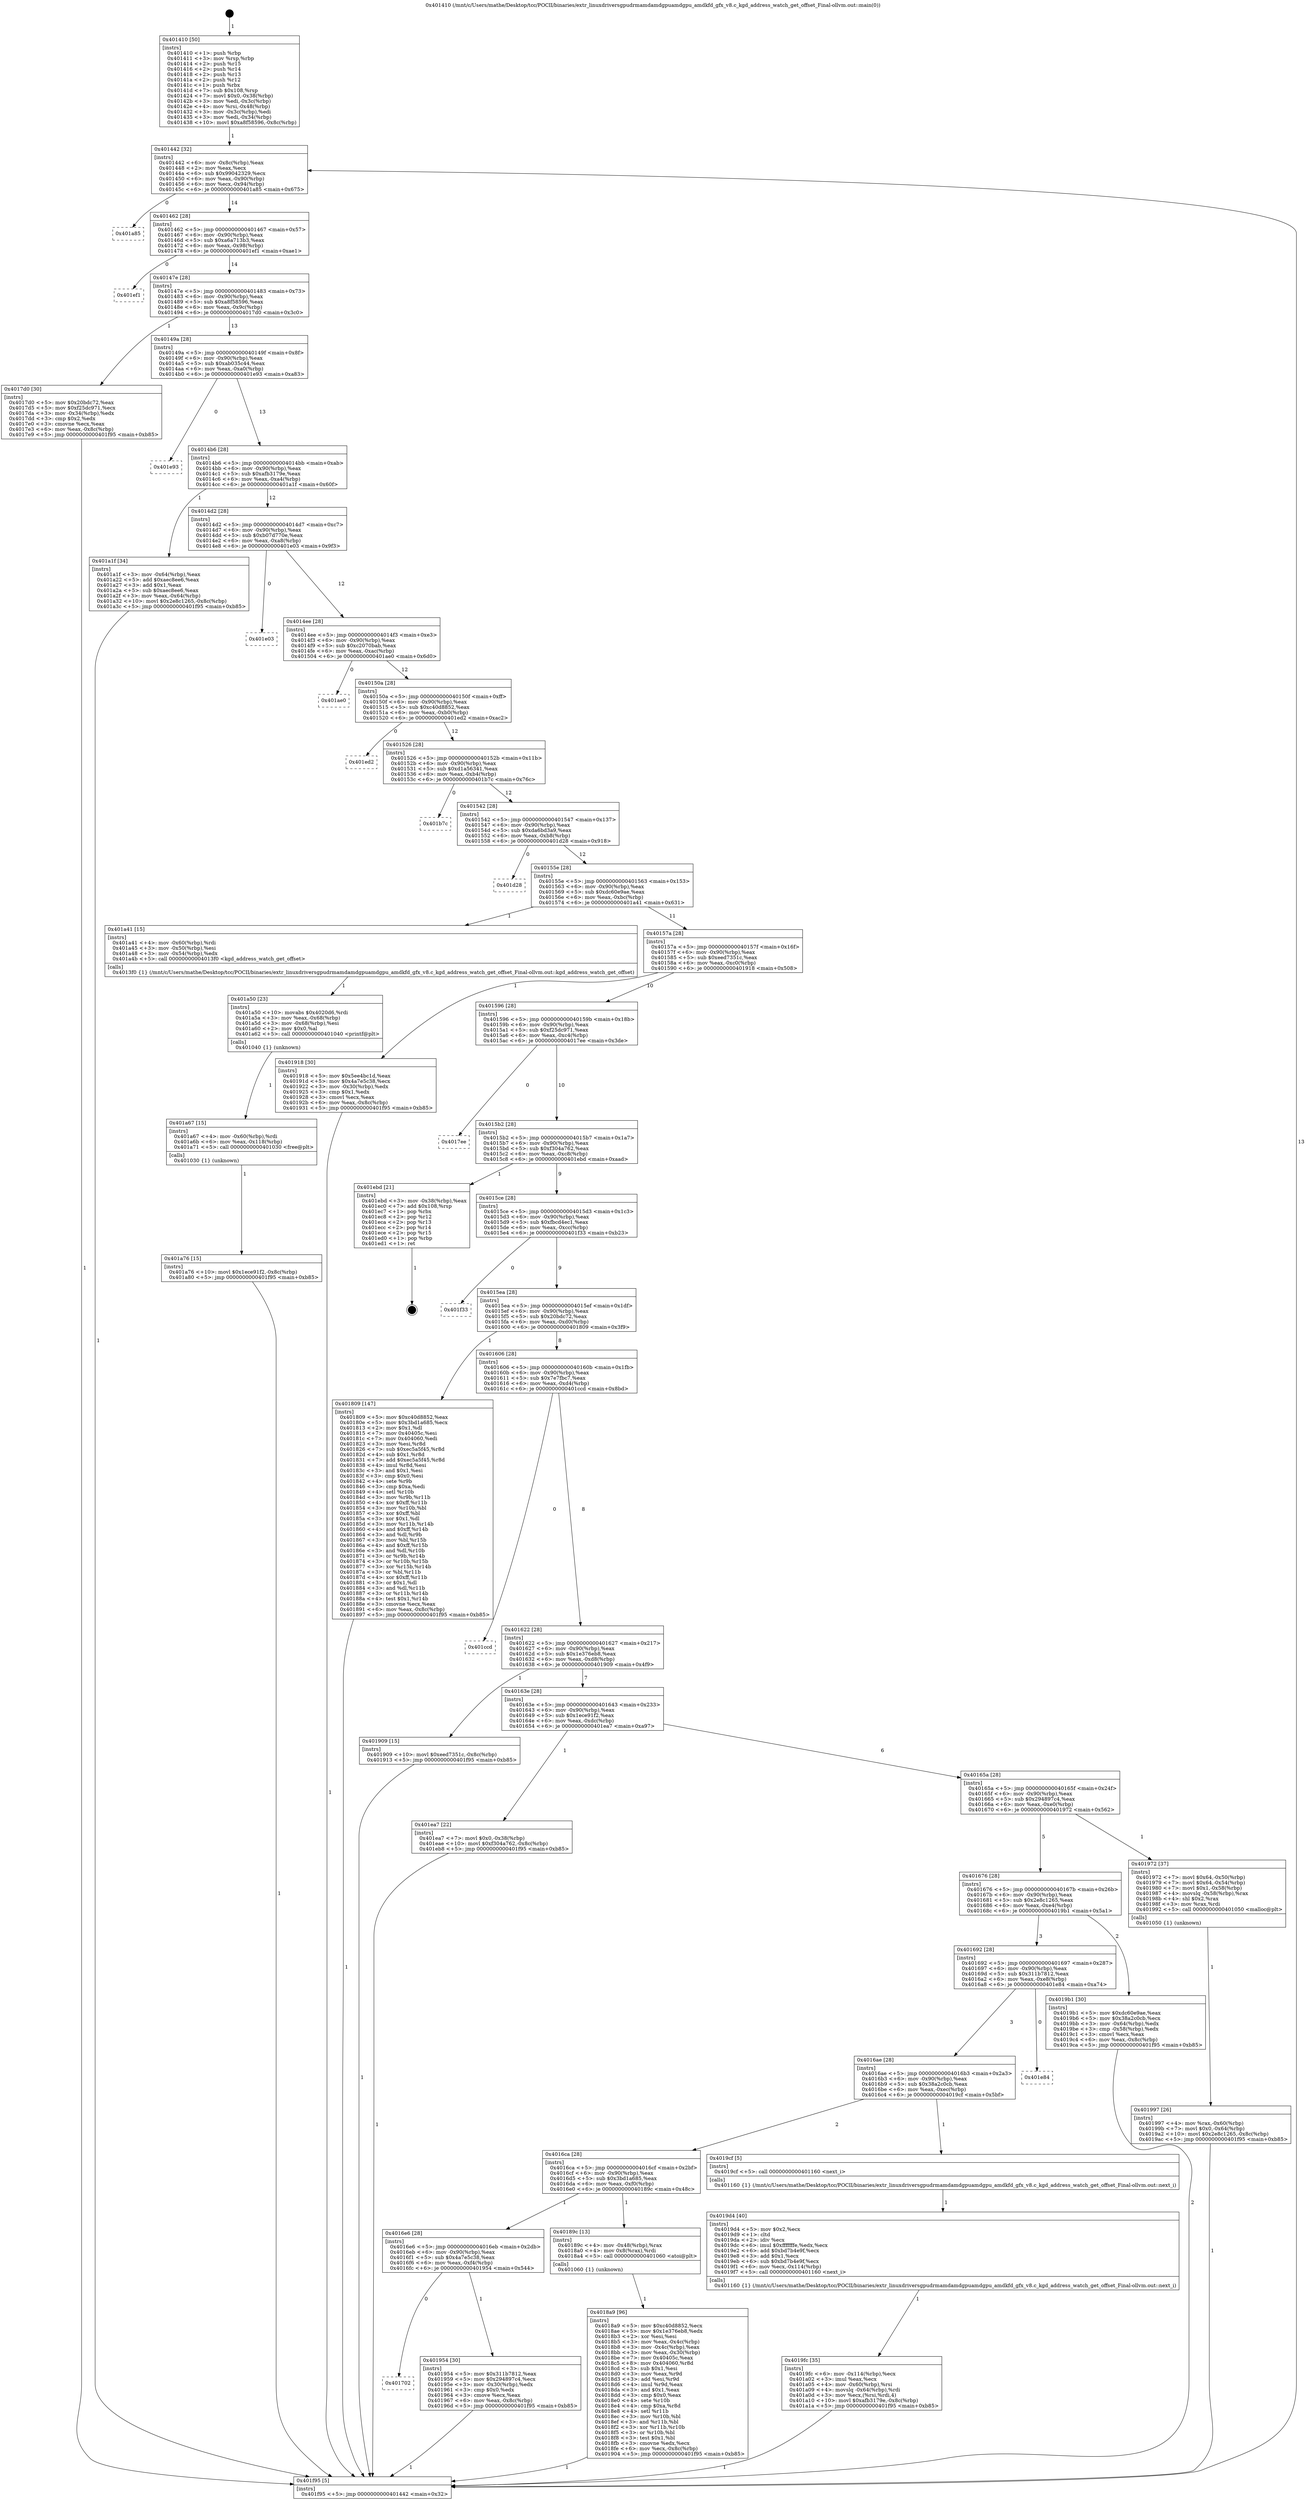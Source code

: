digraph "0x401410" {
  label = "0x401410 (/mnt/c/Users/mathe/Desktop/tcc/POCII/binaries/extr_linuxdriversgpudrmamdamdgpuamdgpu_amdkfd_gfx_v8.c_kgd_address_watch_get_offset_Final-ollvm.out::main(0))"
  labelloc = "t"
  node[shape=record]

  Entry [label="",width=0.3,height=0.3,shape=circle,fillcolor=black,style=filled]
  "0x401442" [label="{
     0x401442 [32]\l
     | [instrs]\l
     &nbsp;&nbsp;0x401442 \<+6\>: mov -0x8c(%rbp),%eax\l
     &nbsp;&nbsp;0x401448 \<+2\>: mov %eax,%ecx\l
     &nbsp;&nbsp;0x40144a \<+6\>: sub $0x99042329,%ecx\l
     &nbsp;&nbsp;0x401450 \<+6\>: mov %eax,-0x90(%rbp)\l
     &nbsp;&nbsp;0x401456 \<+6\>: mov %ecx,-0x94(%rbp)\l
     &nbsp;&nbsp;0x40145c \<+6\>: je 0000000000401a85 \<main+0x675\>\l
  }"]
  "0x401a85" [label="{
     0x401a85\l
  }", style=dashed]
  "0x401462" [label="{
     0x401462 [28]\l
     | [instrs]\l
     &nbsp;&nbsp;0x401462 \<+5\>: jmp 0000000000401467 \<main+0x57\>\l
     &nbsp;&nbsp;0x401467 \<+6\>: mov -0x90(%rbp),%eax\l
     &nbsp;&nbsp;0x40146d \<+5\>: sub $0xa6a713b3,%eax\l
     &nbsp;&nbsp;0x401472 \<+6\>: mov %eax,-0x98(%rbp)\l
     &nbsp;&nbsp;0x401478 \<+6\>: je 0000000000401ef1 \<main+0xae1\>\l
  }"]
  Exit [label="",width=0.3,height=0.3,shape=circle,fillcolor=black,style=filled,peripheries=2]
  "0x401ef1" [label="{
     0x401ef1\l
  }", style=dashed]
  "0x40147e" [label="{
     0x40147e [28]\l
     | [instrs]\l
     &nbsp;&nbsp;0x40147e \<+5\>: jmp 0000000000401483 \<main+0x73\>\l
     &nbsp;&nbsp;0x401483 \<+6\>: mov -0x90(%rbp),%eax\l
     &nbsp;&nbsp;0x401489 \<+5\>: sub $0xa8f58596,%eax\l
     &nbsp;&nbsp;0x40148e \<+6\>: mov %eax,-0x9c(%rbp)\l
     &nbsp;&nbsp;0x401494 \<+6\>: je 00000000004017d0 \<main+0x3c0\>\l
  }"]
  "0x401a76" [label="{
     0x401a76 [15]\l
     | [instrs]\l
     &nbsp;&nbsp;0x401a76 \<+10\>: movl $0x1ece91f2,-0x8c(%rbp)\l
     &nbsp;&nbsp;0x401a80 \<+5\>: jmp 0000000000401f95 \<main+0xb85\>\l
  }"]
  "0x4017d0" [label="{
     0x4017d0 [30]\l
     | [instrs]\l
     &nbsp;&nbsp;0x4017d0 \<+5\>: mov $0x20bdc72,%eax\l
     &nbsp;&nbsp;0x4017d5 \<+5\>: mov $0xf25dc971,%ecx\l
     &nbsp;&nbsp;0x4017da \<+3\>: mov -0x34(%rbp),%edx\l
     &nbsp;&nbsp;0x4017dd \<+3\>: cmp $0x2,%edx\l
     &nbsp;&nbsp;0x4017e0 \<+3\>: cmovne %ecx,%eax\l
     &nbsp;&nbsp;0x4017e3 \<+6\>: mov %eax,-0x8c(%rbp)\l
     &nbsp;&nbsp;0x4017e9 \<+5\>: jmp 0000000000401f95 \<main+0xb85\>\l
  }"]
  "0x40149a" [label="{
     0x40149a [28]\l
     | [instrs]\l
     &nbsp;&nbsp;0x40149a \<+5\>: jmp 000000000040149f \<main+0x8f\>\l
     &nbsp;&nbsp;0x40149f \<+6\>: mov -0x90(%rbp),%eax\l
     &nbsp;&nbsp;0x4014a5 \<+5\>: sub $0xab035c44,%eax\l
     &nbsp;&nbsp;0x4014aa \<+6\>: mov %eax,-0xa0(%rbp)\l
     &nbsp;&nbsp;0x4014b0 \<+6\>: je 0000000000401e93 \<main+0xa83\>\l
  }"]
  "0x401f95" [label="{
     0x401f95 [5]\l
     | [instrs]\l
     &nbsp;&nbsp;0x401f95 \<+5\>: jmp 0000000000401442 \<main+0x32\>\l
  }"]
  "0x401410" [label="{
     0x401410 [50]\l
     | [instrs]\l
     &nbsp;&nbsp;0x401410 \<+1\>: push %rbp\l
     &nbsp;&nbsp;0x401411 \<+3\>: mov %rsp,%rbp\l
     &nbsp;&nbsp;0x401414 \<+2\>: push %r15\l
     &nbsp;&nbsp;0x401416 \<+2\>: push %r14\l
     &nbsp;&nbsp;0x401418 \<+2\>: push %r13\l
     &nbsp;&nbsp;0x40141a \<+2\>: push %r12\l
     &nbsp;&nbsp;0x40141c \<+1\>: push %rbx\l
     &nbsp;&nbsp;0x40141d \<+7\>: sub $0x108,%rsp\l
     &nbsp;&nbsp;0x401424 \<+7\>: movl $0x0,-0x38(%rbp)\l
     &nbsp;&nbsp;0x40142b \<+3\>: mov %edi,-0x3c(%rbp)\l
     &nbsp;&nbsp;0x40142e \<+4\>: mov %rsi,-0x48(%rbp)\l
     &nbsp;&nbsp;0x401432 \<+3\>: mov -0x3c(%rbp),%edi\l
     &nbsp;&nbsp;0x401435 \<+3\>: mov %edi,-0x34(%rbp)\l
     &nbsp;&nbsp;0x401438 \<+10\>: movl $0xa8f58596,-0x8c(%rbp)\l
  }"]
  "0x401a67" [label="{
     0x401a67 [15]\l
     | [instrs]\l
     &nbsp;&nbsp;0x401a67 \<+4\>: mov -0x60(%rbp),%rdi\l
     &nbsp;&nbsp;0x401a6b \<+6\>: mov %eax,-0x118(%rbp)\l
     &nbsp;&nbsp;0x401a71 \<+5\>: call 0000000000401030 \<free@plt\>\l
     | [calls]\l
     &nbsp;&nbsp;0x401030 \{1\} (unknown)\l
  }"]
  "0x401e93" [label="{
     0x401e93\l
  }", style=dashed]
  "0x4014b6" [label="{
     0x4014b6 [28]\l
     | [instrs]\l
     &nbsp;&nbsp;0x4014b6 \<+5\>: jmp 00000000004014bb \<main+0xab\>\l
     &nbsp;&nbsp;0x4014bb \<+6\>: mov -0x90(%rbp),%eax\l
     &nbsp;&nbsp;0x4014c1 \<+5\>: sub $0xafb3179e,%eax\l
     &nbsp;&nbsp;0x4014c6 \<+6\>: mov %eax,-0xa4(%rbp)\l
     &nbsp;&nbsp;0x4014cc \<+6\>: je 0000000000401a1f \<main+0x60f\>\l
  }"]
  "0x401a50" [label="{
     0x401a50 [23]\l
     | [instrs]\l
     &nbsp;&nbsp;0x401a50 \<+10\>: movabs $0x4020d6,%rdi\l
     &nbsp;&nbsp;0x401a5a \<+3\>: mov %eax,-0x68(%rbp)\l
     &nbsp;&nbsp;0x401a5d \<+3\>: mov -0x68(%rbp),%esi\l
     &nbsp;&nbsp;0x401a60 \<+2\>: mov $0x0,%al\l
     &nbsp;&nbsp;0x401a62 \<+5\>: call 0000000000401040 \<printf@plt\>\l
     | [calls]\l
     &nbsp;&nbsp;0x401040 \{1\} (unknown)\l
  }"]
  "0x401a1f" [label="{
     0x401a1f [34]\l
     | [instrs]\l
     &nbsp;&nbsp;0x401a1f \<+3\>: mov -0x64(%rbp),%eax\l
     &nbsp;&nbsp;0x401a22 \<+5\>: add $0xaec8ee6,%eax\l
     &nbsp;&nbsp;0x401a27 \<+3\>: add $0x1,%eax\l
     &nbsp;&nbsp;0x401a2a \<+5\>: sub $0xaec8ee6,%eax\l
     &nbsp;&nbsp;0x401a2f \<+3\>: mov %eax,-0x64(%rbp)\l
     &nbsp;&nbsp;0x401a32 \<+10\>: movl $0x2e8c1265,-0x8c(%rbp)\l
     &nbsp;&nbsp;0x401a3c \<+5\>: jmp 0000000000401f95 \<main+0xb85\>\l
  }"]
  "0x4014d2" [label="{
     0x4014d2 [28]\l
     | [instrs]\l
     &nbsp;&nbsp;0x4014d2 \<+5\>: jmp 00000000004014d7 \<main+0xc7\>\l
     &nbsp;&nbsp;0x4014d7 \<+6\>: mov -0x90(%rbp),%eax\l
     &nbsp;&nbsp;0x4014dd \<+5\>: sub $0xb07d770e,%eax\l
     &nbsp;&nbsp;0x4014e2 \<+6\>: mov %eax,-0xa8(%rbp)\l
     &nbsp;&nbsp;0x4014e8 \<+6\>: je 0000000000401e03 \<main+0x9f3\>\l
  }"]
  "0x4019fc" [label="{
     0x4019fc [35]\l
     | [instrs]\l
     &nbsp;&nbsp;0x4019fc \<+6\>: mov -0x114(%rbp),%ecx\l
     &nbsp;&nbsp;0x401a02 \<+3\>: imul %eax,%ecx\l
     &nbsp;&nbsp;0x401a05 \<+4\>: mov -0x60(%rbp),%rsi\l
     &nbsp;&nbsp;0x401a09 \<+4\>: movslq -0x64(%rbp),%rdi\l
     &nbsp;&nbsp;0x401a0d \<+3\>: mov %ecx,(%rsi,%rdi,4)\l
     &nbsp;&nbsp;0x401a10 \<+10\>: movl $0xafb3179e,-0x8c(%rbp)\l
     &nbsp;&nbsp;0x401a1a \<+5\>: jmp 0000000000401f95 \<main+0xb85\>\l
  }"]
  "0x401e03" [label="{
     0x401e03\l
  }", style=dashed]
  "0x4014ee" [label="{
     0x4014ee [28]\l
     | [instrs]\l
     &nbsp;&nbsp;0x4014ee \<+5\>: jmp 00000000004014f3 \<main+0xe3\>\l
     &nbsp;&nbsp;0x4014f3 \<+6\>: mov -0x90(%rbp),%eax\l
     &nbsp;&nbsp;0x4014f9 \<+5\>: sub $0xc2070bab,%eax\l
     &nbsp;&nbsp;0x4014fe \<+6\>: mov %eax,-0xac(%rbp)\l
     &nbsp;&nbsp;0x401504 \<+6\>: je 0000000000401ae0 \<main+0x6d0\>\l
  }"]
  "0x4019d4" [label="{
     0x4019d4 [40]\l
     | [instrs]\l
     &nbsp;&nbsp;0x4019d4 \<+5\>: mov $0x2,%ecx\l
     &nbsp;&nbsp;0x4019d9 \<+1\>: cltd\l
     &nbsp;&nbsp;0x4019da \<+2\>: idiv %ecx\l
     &nbsp;&nbsp;0x4019dc \<+6\>: imul $0xfffffffe,%edx,%ecx\l
     &nbsp;&nbsp;0x4019e2 \<+6\>: add $0xbd7b4e9f,%ecx\l
     &nbsp;&nbsp;0x4019e8 \<+3\>: add $0x1,%ecx\l
     &nbsp;&nbsp;0x4019eb \<+6\>: sub $0xbd7b4e9f,%ecx\l
     &nbsp;&nbsp;0x4019f1 \<+6\>: mov %ecx,-0x114(%rbp)\l
     &nbsp;&nbsp;0x4019f7 \<+5\>: call 0000000000401160 \<next_i\>\l
     | [calls]\l
     &nbsp;&nbsp;0x401160 \{1\} (/mnt/c/Users/mathe/Desktop/tcc/POCII/binaries/extr_linuxdriversgpudrmamdamdgpuamdgpu_amdkfd_gfx_v8.c_kgd_address_watch_get_offset_Final-ollvm.out::next_i)\l
  }"]
  "0x401ae0" [label="{
     0x401ae0\l
  }", style=dashed]
  "0x40150a" [label="{
     0x40150a [28]\l
     | [instrs]\l
     &nbsp;&nbsp;0x40150a \<+5\>: jmp 000000000040150f \<main+0xff\>\l
     &nbsp;&nbsp;0x40150f \<+6\>: mov -0x90(%rbp),%eax\l
     &nbsp;&nbsp;0x401515 \<+5\>: sub $0xc40d8852,%eax\l
     &nbsp;&nbsp;0x40151a \<+6\>: mov %eax,-0xb0(%rbp)\l
     &nbsp;&nbsp;0x401520 \<+6\>: je 0000000000401ed2 \<main+0xac2\>\l
  }"]
  "0x401997" [label="{
     0x401997 [26]\l
     | [instrs]\l
     &nbsp;&nbsp;0x401997 \<+4\>: mov %rax,-0x60(%rbp)\l
     &nbsp;&nbsp;0x40199b \<+7\>: movl $0x0,-0x64(%rbp)\l
     &nbsp;&nbsp;0x4019a2 \<+10\>: movl $0x2e8c1265,-0x8c(%rbp)\l
     &nbsp;&nbsp;0x4019ac \<+5\>: jmp 0000000000401f95 \<main+0xb85\>\l
  }"]
  "0x401ed2" [label="{
     0x401ed2\l
  }", style=dashed]
  "0x401526" [label="{
     0x401526 [28]\l
     | [instrs]\l
     &nbsp;&nbsp;0x401526 \<+5\>: jmp 000000000040152b \<main+0x11b\>\l
     &nbsp;&nbsp;0x40152b \<+6\>: mov -0x90(%rbp),%eax\l
     &nbsp;&nbsp;0x401531 \<+5\>: sub $0xd1a56341,%eax\l
     &nbsp;&nbsp;0x401536 \<+6\>: mov %eax,-0xb4(%rbp)\l
     &nbsp;&nbsp;0x40153c \<+6\>: je 0000000000401b7c \<main+0x76c\>\l
  }"]
  "0x401702" [label="{
     0x401702\l
  }", style=dashed]
  "0x401b7c" [label="{
     0x401b7c\l
  }", style=dashed]
  "0x401542" [label="{
     0x401542 [28]\l
     | [instrs]\l
     &nbsp;&nbsp;0x401542 \<+5\>: jmp 0000000000401547 \<main+0x137\>\l
     &nbsp;&nbsp;0x401547 \<+6\>: mov -0x90(%rbp),%eax\l
     &nbsp;&nbsp;0x40154d \<+5\>: sub $0xda6bd3a9,%eax\l
     &nbsp;&nbsp;0x401552 \<+6\>: mov %eax,-0xb8(%rbp)\l
     &nbsp;&nbsp;0x401558 \<+6\>: je 0000000000401d28 \<main+0x918\>\l
  }"]
  "0x401954" [label="{
     0x401954 [30]\l
     | [instrs]\l
     &nbsp;&nbsp;0x401954 \<+5\>: mov $0x311b7812,%eax\l
     &nbsp;&nbsp;0x401959 \<+5\>: mov $0x294897c4,%ecx\l
     &nbsp;&nbsp;0x40195e \<+3\>: mov -0x30(%rbp),%edx\l
     &nbsp;&nbsp;0x401961 \<+3\>: cmp $0x0,%edx\l
     &nbsp;&nbsp;0x401964 \<+3\>: cmove %ecx,%eax\l
     &nbsp;&nbsp;0x401967 \<+6\>: mov %eax,-0x8c(%rbp)\l
     &nbsp;&nbsp;0x40196d \<+5\>: jmp 0000000000401f95 \<main+0xb85\>\l
  }"]
  "0x401d28" [label="{
     0x401d28\l
  }", style=dashed]
  "0x40155e" [label="{
     0x40155e [28]\l
     | [instrs]\l
     &nbsp;&nbsp;0x40155e \<+5\>: jmp 0000000000401563 \<main+0x153\>\l
     &nbsp;&nbsp;0x401563 \<+6\>: mov -0x90(%rbp),%eax\l
     &nbsp;&nbsp;0x401569 \<+5\>: sub $0xdc60e9ae,%eax\l
     &nbsp;&nbsp;0x40156e \<+6\>: mov %eax,-0xbc(%rbp)\l
     &nbsp;&nbsp;0x401574 \<+6\>: je 0000000000401a41 \<main+0x631\>\l
  }"]
  "0x4018a9" [label="{
     0x4018a9 [96]\l
     | [instrs]\l
     &nbsp;&nbsp;0x4018a9 \<+5\>: mov $0xc40d8852,%ecx\l
     &nbsp;&nbsp;0x4018ae \<+5\>: mov $0x1e376eb8,%edx\l
     &nbsp;&nbsp;0x4018b3 \<+2\>: xor %esi,%esi\l
     &nbsp;&nbsp;0x4018b5 \<+3\>: mov %eax,-0x4c(%rbp)\l
     &nbsp;&nbsp;0x4018b8 \<+3\>: mov -0x4c(%rbp),%eax\l
     &nbsp;&nbsp;0x4018bb \<+3\>: mov %eax,-0x30(%rbp)\l
     &nbsp;&nbsp;0x4018be \<+7\>: mov 0x40405c,%eax\l
     &nbsp;&nbsp;0x4018c5 \<+8\>: mov 0x404060,%r8d\l
     &nbsp;&nbsp;0x4018cd \<+3\>: sub $0x1,%esi\l
     &nbsp;&nbsp;0x4018d0 \<+3\>: mov %eax,%r9d\l
     &nbsp;&nbsp;0x4018d3 \<+3\>: add %esi,%r9d\l
     &nbsp;&nbsp;0x4018d6 \<+4\>: imul %r9d,%eax\l
     &nbsp;&nbsp;0x4018da \<+3\>: and $0x1,%eax\l
     &nbsp;&nbsp;0x4018dd \<+3\>: cmp $0x0,%eax\l
     &nbsp;&nbsp;0x4018e0 \<+4\>: sete %r10b\l
     &nbsp;&nbsp;0x4018e4 \<+4\>: cmp $0xa,%r8d\l
     &nbsp;&nbsp;0x4018e8 \<+4\>: setl %r11b\l
     &nbsp;&nbsp;0x4018ec \<+3\>: mov %r10b,%bl\l
     &nbsp;&nbsp;0x4018ef \<+3\>: and %r11b,%bl\l
     &nbsp;&nbsp;0x4018f2 \<+3\>: xor %r11b,%r10b\l
     &nbsp;&nbsp;0x4018f5 \<+3\>: or %r10b,%bl\l
     &nbsp;&nbsp;0x4018f8 \<+3\>: test $0x1,%bl\l
     &nbsp;&nbsp;0x4018fb \<+3\>: cmovne %edx,%ecx\l
     &nbsp;&nbsp;0x4018fe \<+6\>: mov %ecx,-0x8c(%rbp)\l
     &nbsp;&nbsp;0x401904 \<+5\>: jmp 0000000000401f95 \<main+0xb85\>\l
  }"]
  "0x401a41" [label="{
     0x401a41 [15]\l
     | [instrs]\l
     &nbsp;&nbsp;0x401a41 \<+4\>: mov -0x60(%rbp),%rdi\l
     &nbsp;&nbsp;0x401a45 \<+3\>: mov -0x50(%rbp),%esi\l
     &nbsp;&nbsp;0x401a48 \<+3\>: mov -0x54(%rbp),%edx\l
     &nbsp;&nbsp;0x401a4b \<+5\>: call 00000000004013f0 \<kgd_address_watch_get_offset\>\l
     | [calls]\l
     &nbsp;&nbsp;0x4013f0 \{1\} (/mnt/c/Users/mathe/Desktop/tcc/POCII/binaries/extr_linuxdriversgpudrmamdamdgpuamdgpu_amdkfd_gfx_v8.c_kgd_address_watch_get_offset_Final-ollvm.out::kgd_address_watch_get_offset)\l
  }"]
  "0x40157a" [label="{
     0x40157a [28]\l
     | [instrs]\l
     &nbsp;&nbsp;0x40157a \<+5\>: jmp 000000000040157f \<main+0x16f\>\l
     &nbsp;&nbsp;0x40157f \<+6\>: mov -0x90(%rbp),%eax\l
     &nbsp;&nbsp;0x401585 \<+5\>: sub $0xeed7351c,%eax\l
     &nbsp;&nbsp;0x40158a \<+6\>: mov %eax,-0xc0(%rbp)\l
     &nbsp;&nbsp;0x401590 \<+6\>: je 0000000000401918 \<main+0x508\>\l
  }"]
  "0x4016e6" [label="{
     0x4016e6 [28]\l
     | [instrs]\l
     &nbsp;&nbsp;0x4016e6 \<+5\>: jmp 00000000004016eb \<main+0x2db\>\l
     &nbsp;&nbsp;0x4016eb \<+6\>: mov -0x90(%rbp),%eax\l
     &nbsp;&nbsp;0x4016f1 \<+5\>: sub $0x4a7e5c38,%eax\l
     &nbsp;&nbsp;0x4016f6 \<+6\>: mov %eax,-0xf4(%rbp)\l
     &nbsp;&nbsp;0x4016fc \<+6\>: je 0000000000401954 \<main+0x544\>\l
  }"]
  "0x401918" [label="{
     0x401918 [30]\l
     | [instrs]\l
     &nbsp;&nbsp;0x401918 \<+5\>: mov $0x5ee4bc1d,%eax\l
     &nbsp;&nbsp;0x40191d \<+5\>: mov $0x4a7e5c38,%ecx\l
     &nbsp;&nbsp;0x401922 \<+3\>: mov -0x30(%rbp),%edx\l
     &nbsp;&nbsp;0x401925 \<+3\>: cmp $0x1,%edx\l
     &nbsp;&nbsp;0x401928 \<+3\>: cmovl %ecx,%eax\l
     &nbsp;&nbsp;0x40192b \<+6\>: mov %eax,-0x8c(%rbp)\l
     &nbsp;&nbsp;0x401931 \<+5\>: jmp 0000000000401f95 \<main+0xb85\>\l
  }"]
  "0x401596" [label="{
     0x401596 [28]\l
     | [instrs]\l
     &nbsp;&nbsp;0x401596 \<+5\>: jmp 000000000040159b \<main+0x18b\>\l
     &nbsp;&nbsp;0x40159b \<+6\>: mov -0x90(%rbp),%eax\l
     &nbsp;&nbsp;0x4015a1 \<+5\>: sub $0xf25dc971,%eax\l
     &nbsp;&nbsp;0x4015a6 \<+6\>: mov %eax,-0xc4(%rbp)\l
     &nbsp;&nbsp;0x4015ac \<+6\>: je 00000000004017ee \<main+0x3de\>\l
  }"]
  "0x40189c" [label="{
     0x40189c [13]\l
     | [instrs]\l
     &nbsp;&nbsp;0x40189c \<+4\>: mov -0x48(%rbp),%rax\l
     &nbsp;&nbsp;0x4018a0 \<+4\>: mov 0x8(%rax),%rdi\l
     &nbsp;&nbsp;0x4018a4 \<+5\>: call 0000000000401060 \<atoi@plt\>\l
     | [calls]\l
     &nbsp;&nbsp;0x401060 \{1\} (unknown)\l
  }"]
  "0x4017ee" [label="{
     0x4017ee\l
  }", style=dashed]
  "0x4015b2" [label="{
     0x4015b2 [28]\l
     | [instrs]\l
     &nbsp;&nbsp;0x4015b2 \<+5\>: jmp 00000000004015b7 \<main+0x1a7\>\l
     &nbsp;&nbsp;0x4015b7 \<+6\>: mov -0x90(%rbp),%eax\l
     &nbsp;&nbsp;0x4015bd \<+5\>: sub $0xf304a762,%eax\l
     &nbsp;&nbsp;0x4015c2 \<+6\>: mov %eax,-0xc8(%rbp)\l
     &nbsp;&nbsp;0x4015c8 \<+6\>: je 0000000000401ebd \<main+0xaad\>\l
  }"]
  "0x4016ca" [label="{
     0x4016ca [28]\l
     | [instrs]\l
     &nbsp;&nbsp;0x4016ca \<+5\>: jmp 00000000004016cf \<main+0x2bf\>\l
     &nbsp;&nbsp;0x4016cf \<+6\>: mov -0x90(%rbp),%eax\l
     &nbsp;&nbsp;0x4016d5 \<+5\>: sub $0x3bd1a685,%eax\l
     &nbsp;&nbsp;0x4016da \<+6\>: mov %eax,-0xf0(%rbp)\l
     &nbsp;&nbsp;0x4016e0 \<+6\>: je 000000000040189c \<main+0x48c\>\l
  }"]
  "0x401ebd" [label="{
     0x401ebd [21]\l
     | [instrs]\l
     &nbsp;&nbsp;0x401ebd \<+3\>: mov -0x38(%rbp),%eax\l
     &nbsp;&nbsp;0x401ec0 \<+7\>: add $0x108,%rsp\l
     &nbsp;&nbsp;0x401ec7 \<+1\>: pop %rbx\l
     &nbsp;&nbsp;0x401ec8 \<+2\>: pop %r12\l
     &nbsp;&nbsp;0x401eca \<+2\>: pop %r13\l
     &nbsp;&nbsp;0x401ecc \<+2\>: pop %r14\l
     &nbsp;&nbsp;0x401ece \<+2\>: pop %r15\l
     &nbsp;&nbsp;0x401ed0 \<+1\>: pop %rbp\l
     &nbsp;&nbsp;0x401ed1 \<+1\>: ret\l
  }"]
  "0x4015ce" [label="{
     0x4015ce [28]\l
     | [instrs]\l
     &nbsp;&nbsp;0x4015ce \<+5\>: jmp 00000000004015d3 \<main+0x1c3\>\l
     &nbsp;&nbsp;0x4015d3 \<+6\>: mov -0x90(%rbp),%eax\l
     &nbsp;&nbsp;0x4015d9 \<+5\>: sub $0xfbcd4ec1,%eax\l
     &nbsp;&nbsp;0x4015de \<+6\>: mov %eax,-0xcc(%rbp)\l
     &nbsp;&nbsp;0x4015e4 \<+6\>: je 0000000000401f33 \<main+0xb23\>\l
  }"]
  "0x4019cf" [label="{
     0x4019cf [5]\l
     | [instrs]\l
     &nbsp;&nbsp;0x4019cf \<+5\>: call 0000000000401160 \<next_i\>\l
     | [calls]\l
     &nbsp;&nbsp;0x401160 \{1\} (/mnt/c/Users/mathe/Desktop/tcc/POCII/binaries/extr_linuxdriversgpudrmamdamdgpuamdgpu_amdkfd_gfx_v8.c_kgd_address_watch_get_offset_Final-ollvm.out::next_i)\l
  }"]
  "0x401f33" [label="{
     0x401f33\l
  }", style=dashed]
  "0x4015ea" [label="{
     0x4015ea [28]\l
     | [instrs]\l
     &nbsp;&nbsp;0x4015ea \<+5\>: jmp 00000000004015ef \<main+0x1df\>\l
     &nbsp;&nbsp;0x4015ef \<+6\>: mov -0x90(%rbp),%eax\l
     &nbsp;&nbsp;0x4015f5 \<+5\>: sub $0x20bdc72,%eax\l
     &nbsp;&nbsp;0x4015fa \<+6\>: mov %eax,-0xd0(%rbp)\l
     &nbsp;&nbsp;0x401600 \<+6\>: je 0000000000401809 \<main+0x3f9\>\l
  }"]
  "0x4016ae" [label="{
     0x4016ae [28]\l
     | [instrs]\l
     &nbsp;&nbsp;0x4016ae \<+5\>: jmp 00000000004016b3 \<main+0x2a3\>\l
     &nbsp;&nbsp;0x4016b3 \<+6\>: mov -0x90(%rbp),%eax\l
     &nbsp;&nbsp;0x4016b9 \<+5\>: sub $0x38a2c0cb,%eax\l
     &nbsp;&nbsp;0x4016be \<+6\>: mov %eax,-0xec(%rbp)\l
     &nbsp;&nbsp;0x4016c4 \<+6\>: je 00000000004019cf \<main+0x5bf\>\l
  }"]
  "0x401809" [label="{
     0x401809 [147]\l
     | [instrs]\l
     &nbsp;&nbsp;0x401809 \<+5\>: mov $0xc40d8852,%eax\l
     &nbsp;&nbsp;0x40180e \<+5\>: mov $0x3bd1a685,%ecx\l
     &nbsp;&nbsp;0x401813 \<+2\>: mov $0x1,%dl\l
     &nbsp;&nbsp;0x401815 \<+7\>: mov 0x40405c,%esi\l
     &nbsp;&nbsp;0x40181c \<+7\>: mov 0x404060,%edi\l
     &nbsp;&nbsp;0x401823 \<+3\>: mov %esi,%r8d\l
     &nbsp;&nbsp;0x401826 \<+7\>: sub $0xec5a5f45,%r8d\l
     &nbsp;&nbsp;0x40182d \<+4\>: sub $0x1,%r8d\l
     &nbsp;&nbsp;0x401831 \<+7\>: add $0xec5a5f45,%r8d\l
     &nbsp;&nbsp;0x401838 \<+4\>: imul %r8d,%esi\l
     &nbsp;&nbsp;0x40183c \<+3\>: and $0x1,%esi\l
     &nbsp;&nbsp;0x40183f \<+3\>: cmp $0x0,%esi\l
     &nbsp;&nbsp;0x401842 \<+4\>: sete %r9b\l
     &nbsp;&nbsp;0x401846 \<+3\>: cmp $0xa,%edi\l
     &nbsp;&nbsp;0x401849 \<+4\>: setl %r10b\l
     &nbsp;&nbsp;0x40184d \<+3\>: mov %r9b,%r11b\l
     &nbsp;&nbsp;0x401850 \<+4\>: xor $0xff,%r11b\l
     &nbsp;&nbsp;0x401854 \<+3\>: mov %r10b,%bl\l
     &nbsp;&nbsp;0x401857 \<+3\>: xor $0xff,%bl\l
     &nbsp;&nbsp;0x40185a \<+3\>: xor $0x1,%dl\l
     &nbsp;&nbsp;0x40185d \<+3\>: mov %r11b,%r14b\l
     &nbsp;&nbsp;0x401860 \<+4\>: and $0xff,%r14b\l
     &nbsp;&nbsp;0x401864 \<+3\>: and %dl,%r9b\l
     &nbsp;&nbsp;0x401867 \<+3\>: mov %bl,%r15b\l
     &nbsp;&nbsp;0x40186a \<+4\>: and $0xff,%r15b\l
     &nbsp;&nbsp;0x40186e \<+3\>: and %dl,%r10b\l
     &nbsp;&nbsp;0x401871 \<+3\>: or %r9b,%r14b\l
     &nbsp;&nbsp;0x401874 \<+3\>: or %r10b,%r15b\l
     &nbsp;&nbsp;0x401877 \<+3\>: xor %r15b,%r14b\l
     &nbsp;&nbsp;0x40187a \<+3\>: or %bl,%r11b\l
     &nbsp;&nbsp;0x40187d \<+4\>: xor $0xff,%r11b\l
     &nbsp;&nbsp;0x401881 \<+3\>: or $0x1,%dl\l
     &nbsp;&nbsp;0x401884 \<+3\>: and %dl,%r11b\l
     &nbsp;&nbsp;0x401887 \<+3\>: or %r11b,%r14b\l
     &nbsp;&nbsp;0x40188a \<+4\>: test $0x1,%r14b\l
     &nbsp;&nbsp;0x40188e \<+3\>: cmovne %ecx,%eax\l
     &nbsp;&nbsp;0x401891 \<+6\>: mov %eax,-0x8c(%rbp)\l
     &nbsp;&nbsp;0x401897 \<+5\>: jmp 0000000000401f95 \<main+0xb85\>\l
  }"]
  "0x401606" [label="{
     0x401606 [28]\l
     | [instrs]\l
     &nbsp;&nbsp;0x401606 \<+5\>: jmp 000000000040160b \<main+0x1fb\>\l
     &nbsp;&nbsp;0x40160b \<+6\>: mov -0x90(%rbp),%eax\l
     &nbsp;&nbsp;0x401611 \<+5\>: sub $0x7e7fbc7,%eax\l
     &nbsp;&nbsp;0x401616 \<+6\>: mov %eax,-0xd4(%rbp)\l
     &nbsp;&nbsp;0x40161c \<+6\>: je 0000000000401ccd \<main+0x8bd\>\l
  }"]
  "0x401e84" [label="{
     0x401e84\l
  }", style=dashed]
  "0x401ccd" [label="{
     0x401ccd\l
  }", style=dashed]
  "0x401622" [label="{
     0x401622 [28]\l
     | [instrs]\l
     &nbsp;&nbsp;0x401622 \<+5\>: jmp 0000000000401627 \<main+0x217\>\l
     &nbsp;&nbsp;0x401627 \<+6\>: mov -0x90(%rbp),%eax\l
     &nbsp;&nbsp;0x40162d \<+5\>: sub $0x1e376eb8,%eax\l
     &nbsp;&nbsp;0x401632 \<+6\>: mov %eax,-0xd8(%rbp)\l
     &nbsp;&nbsp;0x401638 \<+6\>: je 0000000000401909 \<main+0x4f9\>\l
  }"]
  "0x401692" [label="{
     0x401692 [28]\l
     | [instrs]\l
     &nbsp;&nbsp;0x401692 \<+5\>: jmp 0000000000401697 \<main+0x287\>\l
     &nbsp;&nbsp;0x401697 \<+6\>: mov -0x90(%rbp),%eax\l
     &nbsp;&nbsp;0x40169d \<+5\>: sub $0x311b7812,%eax\l
     &nbsp;&nbsp;0x4016a2 \<+6\>: mov %eax,-0xe8(%rbp)\l
     &nbsp;&nbsp;0x4016a8 \<+6\>: je 0000000000401e84 \<main+0xa74\>\l
  }"]
  "0x401909" [label="{
     0x401909 [15]\l
     | [instrs]\l
     &nbsp;&nbsp;0x401909 \<+10\>: movl $0xeed7351c,-0x8c(%rbp)\l
     &nbsp;&nbsp;0x401913 \<+5\>: jmp 0000000000401f95 \<main+0xb85\>\l
  }"]
  "0x40163e" [label="{
     0x40163e [28]\l
     | [instrs]\l
     &nbsp;&nbsp;0x40163e \<+5\>: jmp 0000000000401643 \<main+0x233\>\l
     &nbsp;&nbsp;0x401643 \<+6\>: mov -0x90(%rbp),%eax\l
     &nbsp;&nbsp;0x401649 \<+5\>: sub $0x1ece91f2,%eax\l
     &nbsp;&nbsp;0x40164e \<+6\>: mov %eax,-0xdc(%rbp)\l
     &nbsp;&nbsp;0x401654 \<+6\>: je 0000000000401ea7 \<main+0xa97\>\l
  }"]
  "0x4019b1" [label="{
     0x4019b1 [30]\l
     | [instrs]\l
     &nbsp;&nbsp;0x4019b1 \<+5\>: mov $0xdc60e9ae,%eax\l
     &nbsp;&nbsp;0x4019b6 \<+5\>: mov $0x38a2c0cb,%ecx\l
     &nbsp;&nbsp;0x4019bb \<+3\>: mov -0x64(%rbp),%edx\l
     &nbsp;&nbsp;0x4019be \<+3\>: cmp -0x58(%rbp),%edx\l
     &nbsp;&nbsp;0x4019c1 \<+3\>: cmovl %ecx,%eax\l
     &nbsp;&nbsp;0x4019c4 \<+6\>: mov %eax,-0x8c(%rbp)\l
     &nbsp;&nbsp;0x4019ca \<+5\>: jmp 0000000000401f95 \<main+0xb85\>\l
  }"]
  "0x401ea7" [label="{
     0x401ea7 [22]\l
     | [instrs]\l
     &nbsp;&nbsp;0x401ea7 \<+7\>: movl $0x0,-0x38(%rbp)\l
     &nbsp;&nbsp;0x401eae \<+10\>: movl $0xf304a762,-0x8c(%rbp)\l
     &nbsp;&nbsp;0x401eb8 \<+5\>: jmp 0000000000401f95 \<main+0xb85\>\l
  }"]
  "0x40165a" [label="{
     0x40165a [28]\l
     | [instrs]\l
     &nbsp;&nbsp;0x40165a \<+5\>: jmp 000000000040165f \<main+0x24f\>\l
     &nbsp;&nbsp;0x40165f \<+6\>: mov -0x90(%rbp),%eax\l
     &nbsp;&nbsp;0x401665 \<+5\>: sub $0x294897c4,%eax\l
     &nbsp;&nbsp;0x40166a \<+6\>: mov %eax,-0xe0(%rbp)\l
     &nbsp;&nbsp;0x401670 \<+6\>: je 0000000000401972 \<main+0x562\>\l
  }"]
  "0x401676" [label="{
     0x401676 [28]\l
     | [instrs]\l
     &nbsp;&nbsp;0x401676 \<+5\>: jmp 000000000040167b \<main+0x26b\>\l
     &nbsp;&nbsp;0x40167b \<+6\>: mov -0x90(%rbp),%eax\l
     &nbsp;&nbsp;0x401681 \<+5\>: sub $0x2e8c1265,%eax\l
     &nbsp;&nbsp;0x401686 \<+6\>: mov %eax,-0xe4(%rbp)\l
     &nbsp;&nbsp;0x40168c \<+6\>: je 00000000004019b1 \<main+0x5a1\>\l
  }"]
  "0x401972" [label="{
     0x401972 [37]\l
     | [instrs]\l
     &nbsp;&nbsp;0x401972 \<+7\>: movl $0x64,-0x50(%rbp)\l
     &nbsp;&nbsp;0x401979 \<+7\>: movl $0x64,-0x54(%rbp)\l
     &nbsp;&nbsp;0x401980 \<+7\>: movl $0x1,-0x58(%rbp)\l
     &nbsp;&nbsp;0x401987 \<+4\>: movslq -0x58(%rbp),%rax\l
     &nbsp;&nbsp;0x40198b \<+4\>: shl $0x2,%rax\l
     &nbsp;&nbsp;0x40198f \<+3\>: mov %rax,%rdi\l
     &nbsp;&nbsp;0x401992 \<+5\>: call 0000000000401050 \<malloc@plt\>\l
     | [calls]\l
     &nbsp;&nbsp;0x401050 \{1\} (unknown)\l
  }"]
  Entry -> "0x401410" [label=" 1"]
  "0x401442" -> "0x401a85" [label=" 0"]
  "0x401442" -> "0x401462" [label=" 14"]
  "0x401ebd" -> Exit [label=" 1"]
  "0x401462" -> "0x401ef1" [label=" 0"]
  "0x401462" -> "0x40147e" [label=" 14"]
  "0x401ea7" -> "0x401f95" [label=" 1"]
  "0x40147e" -> "0x4017d0" [label=" 1"]
  "0x40147e" -> "0x40149a" [label=" 13"]
  "0x4017d0" -> "0x401f95" [label=" 1"]
  "0x401410" -> "0x401442" [label=" 1"]
  "0x401f95" -> "0x401442" [label=" 13"]
  "0x401a76" -> "0x401f95" [label=" 1"]
  "0x40149a" -> "0x401e93" [label=" 0"]
  "0x40149a" -> "0x4014b6" [label=" 13"]
  "0x401a67" -> "0x401a76" [label=" 1"]
  "0x4014b6" -> "0x401a1f" [label=" 1"]
  "0x4014b6" -> "0x4014d2" [label=" 12"]
  "0x401a50" -> "0x401a67" [label=" 1"]
  "0x4014d2" -> "0x401e03" [label=" 0"]
  "0x4014d2" -> "0x4014ee" [label=" 12"]
  "0x401a41" -> "0x401a50" [label=" 1"]
  "0x4014ee" -> "0x401ae0" [label=" 0"]
  "0x4014ee" -> "0x40150a" [label=" 12"]
  "0x401a1f" -> "0x401f95" [label=" 1"]
  "0x40150a" -> "0x401ed2" [label=" 0"]
  "0x40150a" -> "0x401526" [label=" 12"]
  "0x4019fc" -> "0x401f95" [label=" 1"]
  "0x401526" -> "0x401b7c" [label=" 0"]
  "0x401526" -> "0x401542" [label=" 12"]
  "0x4019d4" -> "0x4019fc" [label=" 1"]
  "0x401542" -> "0x401d28" [label=" 0"]
  "0x401542" -> "0x40155e" [label=" 12"]
  "0x4019cf" -> "0x4019d4" [label=" 1"]
  "0x40155e" -> "0x401a41" [label=" 1"]
  "0x40155e" -> "0x40157a" [label=" 11"]
  "0x401997" -> "0x401f95" [label=" 1"]
  "0x40157a" -> "0x401918" [label=" 1"]
  "0x40157a" -> "0x401596" [label=" 10"]
  "0x401972" -> "0x401997" [label=" 1"]
  "0x401596" -> "0x4017ee" [label=" 0"]
  "0x401596" -> "0x4015b2" [label=" 10"]
  "0x401954" -> "0x401f95" [label=" 1"]
  "0x4015b2" -> "0x401ebd" [label=" 1"]
  "0x4015b2" -> "0x4015ce" [label=" 9"]
  "0x4016e6" -> "0x401954" [label=" 1"]
  "0x4015ce" -> "0x401f33" [label=" 0"]
  "0x4015ce" -> "0x4015ea" [label=" 9"]
  "0x4019b1" -> "0x401f95" [label=" 2"]
  "0x4015ea" -> "0x401809" [label=" 1"]
  "0x4015ea" -> "0x401606" [label=" 8"]
  "0x401809" -> "0x401f95" [label=" 1"]
  "0x401909" -> "0x401f95" [label=" 1"]
  "0x401606" -> "0x401ccd" [label=" 0"]
  "0x401606" -> "0x401622" [label=" 8"]
  "0x4018a9" -> "0x401f95" [label=" 1"]
  "0x401622" -> "0x401909" [label=" 1"]
  "0x401622" -> "0x40163e" [label=" 7"]
  "0x4016ca" -> "0x4016e6" [label=" 1"]
  "0x40163e" -> "0x401ea7" [label=" 1"]
  "0x40163e" -> "0x40165a" [label=" 6"]
  "0x4016ca" -> "0x40189c" [label=" 1"]
  "0x40165a" -> "0x401972" [label=" 1"]
  "0x40165a" -> "0x401676" [label=" 5"]
  "0x4016e6" -> "0x401702" [label=" 0"]
  "0x401676" -> "0x4019b1" [label=" 2"]
  "0x401676" -> "0x401692" [label=" 3"]
  "0x40189c" -> "0x4018a9" [label=" 1"]
  "0x401692" -> "0x401e84" [label=" 0"]
  "0x401692" -> "0x4016ae" [label=" 3"]
  "0x401918" -> "0x401f95" [label=" 1"]
  "0x4016ae" -> "0x4019cf" [label=" 1"]
  "0x4016ae" -> "0x4016ca" [label=" 2"]
}
